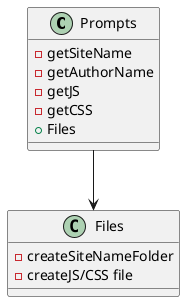 @startuml
Class Prompts{
-getSiteName
-getAuthorName
-getJS
-getCSS
+Files
}

Class Files{
-createSiteNameFolder
-createJS/CSS file
}

Prompts --> Files
@enduml